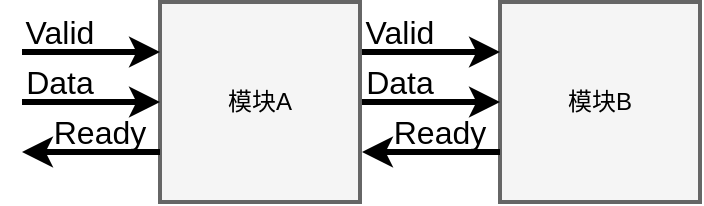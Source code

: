 <mxfile version="23.1.5" type="device">
  <diagram name="Page-1" id="yHQ3XcyrlqkhdOfio9H1">
    <mxGraphModel dx="691" dy="1555" grid="1" gridSize="10" guides="1" tooltips="1" connect="1" arrows="1" fold="1" page="1" pageScale="1" pageWidth="1654" pageHeight="1169" math="0" shadow="0">
      <root>
        <mxCell id="0" />
        <mxCell id="1" parent="0" />
        <mxCell id="zLpoiVb3nJnYB_BcDMXj-1" value="模块A" style="shape=stencil(tZRhD4IgEIZ/DV8bytr62qj+B+GpTAWHNPXfh561NG2tdPMD9x4893LjJIxXqSiBhFSLAgg7kTDMTaIk8wuvpijtKYb1OBRVCdKhFqsGIpQrZ00GtYrccFzpFKxyXZadCT36Pd3HuDRae4IyuhplXvIeJpT2Z2mDsKF2O0S7EOPSVyjAgUU96NXLz9T9JtTDKtRgkw5Mqet0YEpdpwNPd+2ozxMq/ZMafE1l3CtLj5nxq5BZYs1NR7NebDdES29mdvDGYznjZaEi47Gx8MFKrPIcx3epceuafVDna/ZXeXPcq/jb6oU7);whiteSpace=wrap;html=1;fillColor=#f5f5f5;strokeColor=#666666;gradientColor=none;rotation=0;shadow=0;strokeWidth=2;align=center;verticalAlign=middle;fontFamily=Helvetica;fontSize=12;fontColor=default;" vertex="1" parent="1">
          <mxGeometry x="520" width="100" height="100" as="geometry" />
        </mxCell>
        <mxCell id="zLpoiVb3nJnYB_BcDMXj-3" value="模块B" style="shape=stencil(tZRhD4IgEIZ/DV8bytr62qj+B+GpTAWHNPXfh561NG2tdPMD9x4893LjJIxXqSiBhFSLAgg7kTDMTaIk8wuvpijtKYb1OBRVCdKhFqsGIpQrZ00GtYrccFzpFKxyXZadCT36Pd3HuDRae4IyuhplXvIeJpT2Z2mDsKF2O0S7EOPSVyjAgUU96NXLz9T9JtTDKtRgkw5Mqet0YEpdpwNPd+2ozxMq/ZMafE1l3CtLj5nxq5BZYs1NR7NebDdES29mdvDGYznjZaEi47Gx8MFKrPIcx3epceuafVDna/ZXeXPcq/jb6oU7);whiteSpace=wrap;html=1;fillColor=#f5f5f5;strokeColor=#666666;gradientColor=none;rotation=0;shadow=0;strokeWidth=2;align=center;verticalAlign=middle;fontFamily=Helvetica;fontSize=12;fontColor=default;" vertex="1" parent="1">
          <mxGeometry x="690" width="100" height="100" as="geometry" />
        </mxCell>
        <mxCell id="zLpoiVb3nJnYB_BcDMXj-5" value="" style="endArrow=classic;html=1;rounded=0;strokeWidth=3;entryX=-0.013;entryY=0.197;entryDx=0;entryDy=0;entryPerimeter=0;" edge="1" parent="1">
          <mxGeometry width="50" height="50" relative="1" as="geometry">
            <mxPoint x="621" y="25" as="sourcePoint" />
            <mxPoint x="690" y="25" as="targetPoint" />
          </mxGeometry>
        </mxCell>
        <mxCell id="zLpoiVb3nJnYB_BcDMXj-7" value="" style="endArrow=classic;html=1;rounded=0;strokeWidth=3;entryX=-0.013;entryY=0.197;entryDx=0;entryDy=0;entryPerimeter=0;" edge="1" parent="1">
          <mxGeometry width="50" height="50" relative="1" as="geometry">
            <mxPoint x="621" y="50" as="sourcePoint" />
            <mxPoint x="690" y="50" as="targetPoint" />
          </mxGeometry>
        </mxCell>
        <mxCell id="zLpoiVb3nJnYB_BcDMXj-8" value="" style="endArrow=none;html=1;rounded=0;strokeWidth=3;entryX=-0.013;entryY=0.197;entryDx=0;entryDy=0;entryPerimeter=0;startArrow=classic;startFill=1;endFill=0;" edge="1" parent="1">
          <mxGeometry width="50" height="50" relative="1" as="geometry">
            <mxPoint x="621" y="75" as="sourcePoint" />
            <mxPoint x="690" y="75" as="targetPoint" />
          </mxGeometry>
        </mxCell>
        <mxCell id="zLpoiVb3nJnYB_BcDMXj-9" value="Valid" style="text;html=1;align=center;verticalAlign=middle;whiteSpace=wrap;rounded=0;fontSize=16;" vertex="1" parent="1">
          <mxGeometry x="610" width="60" height="30" as="geometry" />
        </mxCell>
        <mxCell id="zLpoiVb3nJnYB_BcDMXj-10" value="Data" style="text;html=1;align=center;verticalAlign=middle;whiteSpace=wrap;rounded=0;fontSize=16;" vertex="1" parent="1">
          <mxGeometry x="610" y="25" width="60" height="30" as="geometry" />
        </mxCell>
        <mxCell id="zLpoiVb3nJnYB_BcDMXj-11" value="Ready" style="text;html=1;align=center;verticalAlign=middle;whiteSpace=wrap;rounded=0;fontSize=16;" vertex="1" parent="1">
          <mxGeometry x="630" y="50" width="60" height="30" as="geometry" />
        </mxCell>
        <mxCell id="zLpoiVb3nJnYB_BcDMXj-12" value="" style="endArrow=classic;html=1;rounded=0;strokeWidth=3;entryX=-0.013;entryY=0.197;entryDx=0;entryDy=0;entryPerimeter=0;" edge="1" parent="1">
          <mxGeometry width="50" height="50" relative="1" as="geometry">
            <mxPoint x="451" y="25" as="sourcePoint" />
            <mxPoint x="520" y="25" as="targetPoint" />
          </mxGeometry>
        </mxCell>
        <mxCell id="zLpoiVb3nJnYB_BcDMXj-13" value="" style="endArrow=classic;html=1;rounded=0;strokeWidth=3;entryX=-0.013;entryY=0.197;entryDx=0;entryDy=0;entryPerimeter=0;" edge="1" parent="1">
          <mxGeometry width="50" height="50" relative="1" as="geometry">
            <mxPoint x="451" y="50" as="sourcePoint" />
            <mxPoint x="520" y="50" as="targetPoint" />
          </mxGeometry>
        </mxCell>
        <mxCell id="zLpoiVb3nJnYB_BcDMXj-14" value="" style="endArrow=none;html=1;rounded=0;strokeWidth=3;entryX=-0.013;entryY=0.197;entryDx=0;entryDy=0;entryPerimeter=0;startArrow=classic;startFill=1;endFill=0;" edge="1" parent="1">
          <mxGeometry width="50" height="50" relative="1" as="geometry">
            <mxPoint x="451" y="75" as="sourcePoint" />
            <mxPoint x="520" y="75" as="targetPoint" />
          </mxGeometry>
        </mxCell>
        <mxCell id="zLpoiVb3nJnYB_BcDMXj-15" value="Valid" style="text;html=1;align=center;verticalAlign=middle;whiteSpace=wrap;rounded=0;fontSize=16;" vertex="1" parent="1">
          <mxGeometry x="440" width="60" height="30" as="geometry" />
        </mxCell>
        <mxCell id="zLpoiVb3nJnYB_BcDMXj-16" value="Data" style="text;html=1;align=center;verticalAlign=middle;whiteSpace=wrap;rounded=0;fontSize=16;" vertex="1" parent="1">
          <mxGeometry x="440" y="25" width="60" height="30" as="geometry" />
        </mxCell>
        <mxCell id="zLpoiVb3nJnYB_BcDMXj-17" value="Ready" style="text;html=1;align=center;verticalAlign=middle;whiteSpace=wrap;rounded=0;fontSize=16;" vertex="1" parent="1">
          <mxGeometry x="460" y="50" width="60" height="30" as="geometry" />
        </mxCell>
      </root>
    </mxGraphModel>
  </diagram>
</mxfile>
